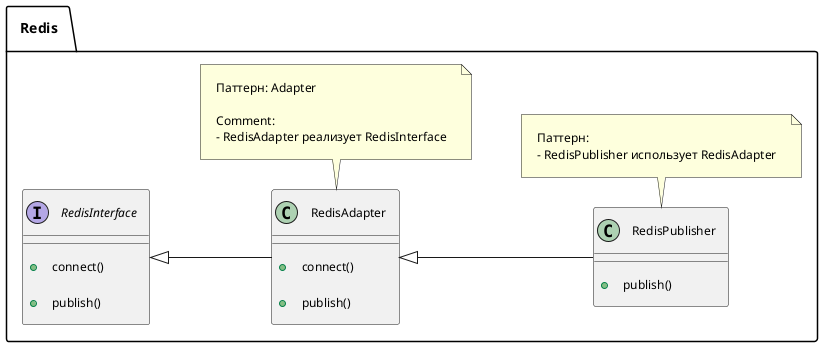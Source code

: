 @startuml

left to right direction

skinparam class {
  FontSize 12
  AttributeFontSize 12
  OperationFontSize 12
}
skinparam note {
  FontSize 12
}
skinparam arrow {
  Thickness 1
}
skinparam padding 10
skinparam linetype ortho
skinparam ranksep 50
skinparam nodesep 30

namespace Redis {
    interface RedisInterface {
        +connect()
        +publish()
    }
    class RedisAdapter {
        +connect()
        +publish()
    }
    class RedisPublisher {
        +publish()
    }

    RedisInterface <|-- RedisAdapter
    RedisAdapter <|-- RedisPublisher

    note bottom of RedisAdapter
      Паттерн: Adapter

      Comment:
      - RedisAdapter реализует RedisInterface
    end note

    note bottom of RedisPublisher
      Паттерн:
      - RedisPublisher использует RedisAdapter
    end note
}

@enduml
